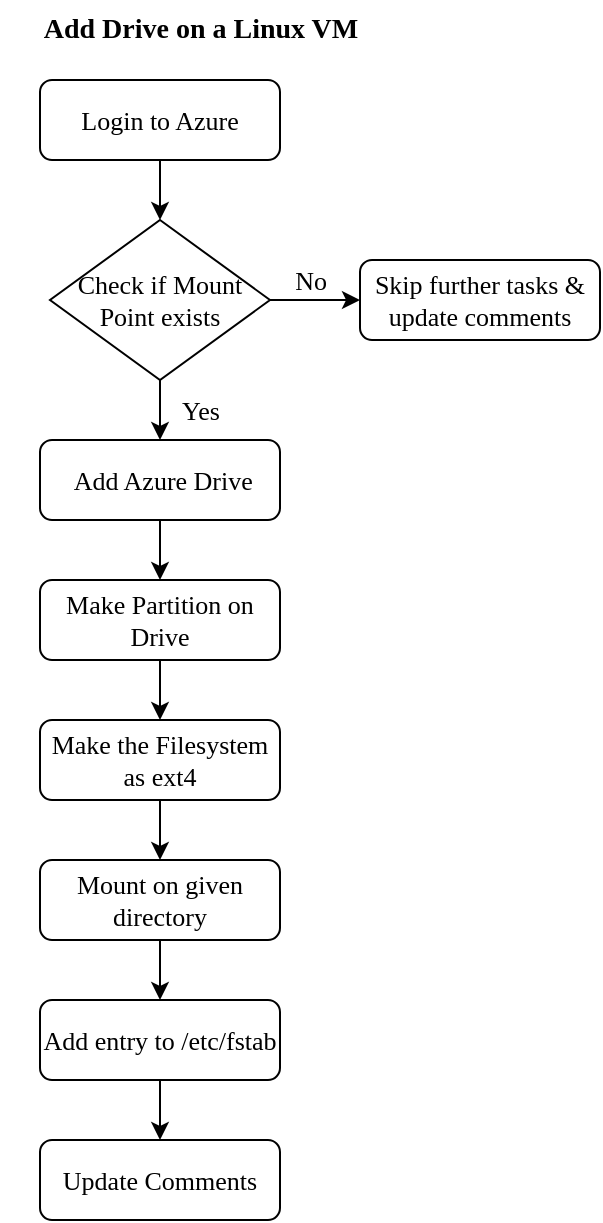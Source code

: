 <mxfile version="22.0.8" type="device">
  <diagram id="C5RBs43oDa-KdzZeNtuy" name="Page-1">
    <mxGraphModel dx="1500" dy="809" grid="1" gridSize="10" guides="1" tooltips="1" connect="1" arrows="1" fold="1" page="1" pageScale="1" pageWidth="827" pageHeight="1169" math="0" shadow="0">
      <root>
        <mxCell id="WIyWlLk6GJQsqaUBKTNV-0" />
        <mxCell id="WIyWlLk6GJQsqaUBKTNV-1" parent="WIyWlLk6GJQsqaUBKTNV-0" />
        <mxCell id="XdAx9yByIzQfeFLS4Ft--20" style="edgeStyle=orthogonalEdgeStyle;rounded=0;orthogonalLoop=1;jettySize=auto;html=1;entryX=0.5;entryY=0;entryDx=0;entryDy=0;fontFamily=Georgia;fontSize=13;" edge="1" parent="WIyWlLk6GJQsqaUBKTNV-1" source="WIyWlLk6GJQsqaUBKTNV-3" target="XdAx9yByIzQfeFLS4Ft--13">
          <mxGeometry relative="1" as="geometry" />
        </mxCell>
        <mxCell id="WIyWlLk6GJQsqaUBKTNV-3" value="Login to Azure" style="rounded=1;whiteSpace=wrap;html=1;fontSize=13;glass=0;strokeWidth=1;shadow=0;fontFamily=Georgia;" parent="WIyWlLk6GJQsqaUBKTNV-1" vertex="1">
          <mxGeometry x="160" y="80" width="120" height="40" as="geometry" />
        </mxCell>
        <mxCell id="WIyWlLk6GJQsqaUBKTNV-7" value="Skip further tasks &amp;amp; update comments" style="rounded=1;whiteSpace=wrap;html=1;fontSize=13;glass=0;strokeWidth=1;shadow=0;fontFamily=Georgia;" parent="WIyWlLk6GJQsqaUBKTNV-1" vertex="1">
          <mxGeometry x="320" y="170" width="120" height="40" as="geometry" />
        </mxCell>
        <mxCell id="XdAx9yByIzQfeFLS4Ft--25" style="edgeStyle=orthogonalEdgeStyle;rounded=0;orthogonalLoop=1;jettySize=auto;html=1;exitX=0.5;exitY=1;exitDx=0;exitDy=0;fontFamily=Georgia;fontSize=13;" edge="1" parent="WIyWlLk6GJQsqaUBKTNV-1" source="WIyWlLk6GJQsqaUBKTNV-11" target="XdAx9yByIzQfeFLS4Ft--3">
          <mxGeometry relative="1" as="geometry" />
        </mxCell>
        <mxCell id="WIyWlLk6GJQsqaUBKTNV-11" value="Make the Filesystem as ext4" style="rounded=1;whiteSpace=wrap;html=1;fontSize=13;glass=0;strokeWidth=1;shadow=0;fontFamily=Georgia;" parent="WIyWlLk6GJQsqaUBKTNV-1" vertex="1">
          <mxGeometry x="160" y="400" width="120" height="40" as="geometry" />
        </mxCell>
        <mxCell id="XdAx9yByIzQfeFLS4Ft--22" style="edgeStyle=orthogonalEdgeStyle;rounded=0;orthogonalLoop=1;jettySize=auto;html=1;exitX=0.5;exitY=1;exitDx=0;exitDy=0;entryX=0.5;entryY=0;entryDx=0;entryDy=0;fontFamily=Georgia;fontSize=13;" edge="1" parent="WIyWlLk6GJQsqaUBKTNV-1" source="WIyWlLk6GJQsqaUBKTNV-12" target="XdAx9yByIzQfeFLS4Ft--8">
          <mxGeometry relative="1" as="geometry" />
        </mxCell>
        <mxCell id="WIyWlLk6GJQsqaUBKTNV-12" value="&amp;nbsp;Add Azure Drive" style="rounded=1;whiteSpace=wrap;html=1;fontSize=13;glass=0;strokeWidth=1;shadow=0;fontFamily=Georgia;" parent="WIyWlLk6GJQsqaUBKTNV-1" vertex="1">
          <mxGeometry x="160" y="260" width="120" height="40" as="geometry" />
        </mxCell>
        <mxCell id="XdAx9yByIzQfeFLS4Ft--27" style="edgeStyle=orthogonalEdgeStyle;rounded=0;orthogonalLoop=1;jettySize=auto;html=1;exitX=0.5;exitY=1;exitDx=0;exitDy=0;entryX=0.5;entryY=0;entryDx=0;entryDy=0;fontFamily=Georgia;fontSize=13;" edge="1" parent="WIyWlLk6GJQsqaUBKTNV-1" source="XdAx9yByIzQfeFLS4Ft--3" target="XdAx9yByIzQfeFLS4Ft--26">
          <mxGeometry relative="1" as="geometry" />
        </mxCell>
        <mxCell id="XdAx9yByIzQfeFLS4Ft--3" value="Mount on given directory" style="rounded=1;whiteSpace=wrap;html=1;fontFamily=Georgia;fontSize=13;" vertex="1" parent="WIyWlLk6GJQsqaUBKTNV-1">
          <mxGeometry x="160" y="470" width="120" height="40" as="geometry" />
        </mxCell>
        <mxCell id="XdAx9yByIzQfeFLS4Ft--24" style="edgeStyle=orthogonalEdgeStyle;rounded=0;orthogonalLoop=1;jettySize=auto;html=1;exitX=0.5;exitY=1;exitDx=0;exitDy=0;entryX=0.5;entryY=0;entryDx=0;entryDy=0;fontFamily=Georgia;fontSize=13;" edge="1" parent="WIyWlLk6GJQsqaUBKTNV-1" source="XdAx9yByIzQfeFLS4Ft--8" target="WIyWlLk6GJQsqaUBKTNV-11">
          <mxGeometry relative="1" as="geometry" />
        </mxCell>
        <mxCell id="XdAx9yByIzQfeFLS4Ft--8" value="&lt;font style=&quot;font-size: 13px;&quot;&gt;Make Partition on Drive&lt;br style=&quot;font-size: 13px;&quot;&gt;&lt;/font&gt;" style="rounded=1;whiteSpace=wrap;html=1;fontFamily=Georgia;fontSize=13;" vertex="1" parent="WIyWlLk6GJQsqaUBKTNV-1">
          <mxGeometry x="160" y="330" width="120" height="40" as="geometry" />
        </mxCell>
        <mxCell id="XdAx9yByIzQfeFLS4Ft--10" style="edgeStyle=orthogonalEdgeStyle;rounded=0;orthogonalLoop=1;jettySize=auto;html=1;exitX=0.5;exitY=1;exitDx=0;exitDy=0;fontFamily=Georgia;fontSize=13;" edge="1" parent="WIyWlLk6GJQsqaUBKTNV-1" source="XdAx9yByIzQfeFLS4Ft--8" target="XdAx9yByIzQfeFLS4Ft--8">
          <mxGeometry relative="1" as="geometry" />
        </mxCell>
        <mxCell id="XdAx9yByIzQfeFLS4Ft--13" value="Check if Mount Point exists" style="rhombus;whiteSpace=wrap;html=1;fontFamily=Georgia;fontSize=13;" vertex="1" parent="WIyWlLk6GJQsqaUBKTNV-1">
          <mxGeometry x="165" y="150" width="110" height="80" as="geometry" />
        </mxCell>
        <mxCell id="XdAx9yByIzQfeFLS4Ft--15" value="" style="endArrow=classic;html=1;rounded=0;entryX=0;entryY=0.5;entryDx=0;entryDy=0;exitX=1;exitY=0.5;exitDx=0;exitDy=0;fontFamily=Georgia;fontSize=13;" edge="1" parent="WIyWlLk6GJQsqaUBKTNV-1" source="XdAx9yByIzQfeFLS4Ft--13" target="WIyWlLk6GJQsqaUBKTNV-7">
          <mxGeometry width="50" height="50" relative="1" as="geometry">
            <mxPoint x="280" y="260" as="sourcePoint" />
            <mxPoint x="440" y="280" as="targetPoint" />
          </mxGeometry>
        </mxCell>
        <mxCell id="XdAx9yByIzQfeFLS4Ft--16" value="No" style="text;html=1;align=center;verticalAlign=middle;resizable=0;points=[];autosize=1;strokeColor=none;fillColor=none;fontFamily=Georgia;fontSize=13;" vertex="1" parent="WIyWlLk6GJQsqaUBKTNV-1">
          <mxGeometry x="275" y="165" width="40" height="30" as="geometry" />
        </mxCell>
        <mxCell id="XdAx9yByIzQfeFLS4Ft--19" value="" style="endArrow=classic;html=1;rounded=0;exitX=0.5;exitY=1;exitDx=0;exitDy=0;entryX=0.5;entryY=0;entryDx=0;entryDy=0;fontFamily=Georgia;fontSize=13;" edge="1" parent="WIyWlLk6GJQsqaUBKTNV-1" source="XdAx9yByIzQfeFLS4Ft--13" target="WIyWlLk6GJQsqaUBKTNV-12">
          <mxGeometry width="50" height="50" relative="1" as="geometry">
            <mxPoint x="390" y="330" as="sourcePoint" />
            <mxPoint x="440" y="280" as="targetPoint" />
          </mxGeometry>
        </mxCell>
        <mxCell id="XdAx9yByIzQfeFLS4Ft--21" value="Yes" style="text;html=1;align=center;verticalAlign=middle;resizable=0;points=[];autosize=1;strokeColor=none;fillColor=none;fontFamily=Georgia;fontSize=13;" vertex="1" parent="WIyWlLk6GJQsqaUBKTNV-1">
          <mxGeometry x="220" y="230" width="40" height="30" as="geometry" />
        </mxCell>
        <mxCell id="XdAx9yByIzQfeFLS4Ft--29" style="edgeStyle=orthogonalEdgeStyle;rounded=0;orthogonalLoop=1;jettySize=auto;html=1;exitX=0.5;exitY=1;exitDx=0;exitDy=0;entryX=0.5;entryY=0;entryDx=0;entryDy=0;fontFamily=Georgia;fontSize=13;" edge="1" parent="WIyWlLk6GJQsqaUBKTNV-1" source="XdAx9yByIzQfeFLS4Ft--26" target="XdAx9yByIzQfeFLS4Ft--28">
          <mxGeometry relative="1" as="geometry" />
        </mxCell>
        <mxCell id="XdAx9yByIzQfeFLS4Ft--26" value="Add entry to /etc/fstab" style="rounded=1;whiteSpace=wrap;html=1;fontFamily=Georgia;fontSize=13;" vertex="1" parent="WIyWlLk6GJQsqaUBKTNV-1">
          <mxGeometry x="160" y="540" width="120" height="40" as="geometry" />
        </mxCell>
        <mxCell id="XdAx9yByIzQfeFLS4Ft--28" value="Update Comments" style="rounded=1;whiteSpace=wrap;html=1;fontSize=13;fontFamily=Georgia;" vertex="1" parent="WIyWlLk6GJQsqaUBKTNV-1">
          <mxGeometry x="160" y="610" width="120" height="40" as="geometry" />
        </mxCell>
        <mxCell id="XdAx9yByIzQfeFLS4Ft--30" value="&lt;font size=&quot;1&quot; style=&quot;&quot; face=&quot;Georgia&quot;&gt;&lt;b style=&quot;font-size: 14px;&quot;&gt;Add Drive on a Linux VM&lt;/b&gt;&lt;/font&gt;" style="text;html=1;align=center;verticalAlign=middle;resizable=0;points=[];autosize=1;strokeColor=none;fillColor=none;" vertex="1" parent="WIyWlLk6GJQsqaUBKTNV-1">
          <mxGeometry x="140" y="40" width="200" height="30" as="geometry" />
        </mxCell>
      </root>
    </mxGraphModel>
  </diagram>
</mxfile>
